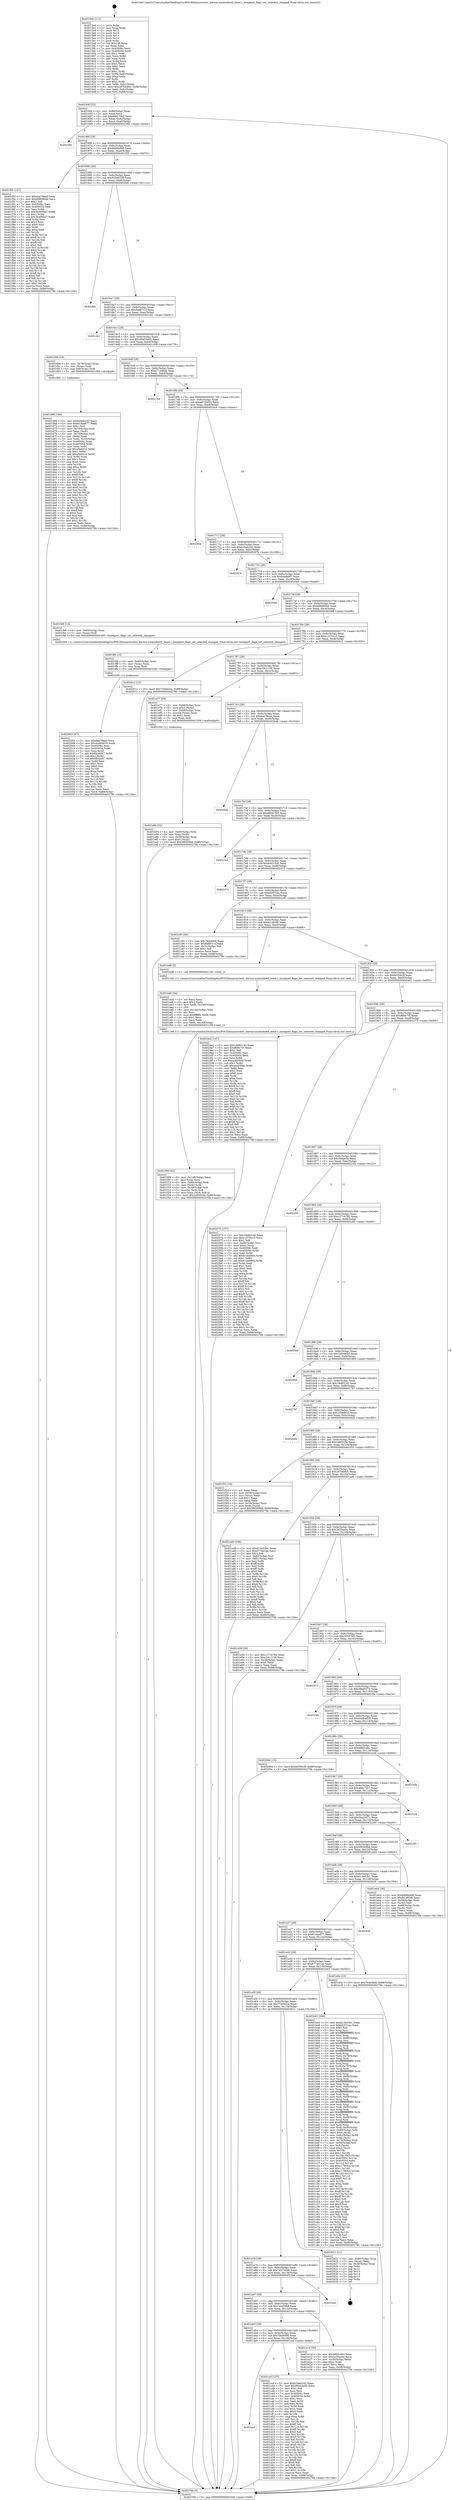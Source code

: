 digraph "0x4015e0" {
  label = "0x4015e0 (/mnt/c/Users/mathe/Desktop/tcc/POCII/binaries/extr_darwin-xnubsdnetif_bond.c_bondport_flags_set_selected_changed_Final-ollvm.out::main(0))"
  labelloc = "t"
  node[shape=record]

  Entry [label="",width=0.3,height=0.3,shape=circle,fillcolor=black,style=filled]
  "0x40164f" [label="{
     0x40164f [32]\l
     | [instrs]\l
     &nbsp;&nbsp;0x40164f \<+6\>: mov -0x88(%rbp),%eax\l
     &nbsp;&nbsp;0x401655 \<+2\>: mov %eax,%ecx\l
     &nbsp;&nbsp;0x401657 \<+6\>: sub $0x80d570c2,%ecx\l
     &nbsp;&nbsp;0x40165d \<+6\>: mov %eax,-0x9c(%rbp)\l
     &nbsp;&nbsp;0x401663 \<+6\>: mov %ecx,-0xa0(%rbp)\l
     &nbsp;&nbsp;0x401669 \<+6\>: je 0000000000402382 \<main+0xda2\>\l
  }"]
  "0x402382" [label="{
     0x402382\l
  }", style=dashed]
  "0x40166f" [label="{
     0x40166f [28]\l
     | [instrs]\l
     &nbsp;&nbsp;0x40166f \<+5\>: jmp 0000000000401674 \<main+0x94\>\l
     &nbsp;&nbsp;0x401674 \<+6\>: mov -0x9c(%rbp),%eax\l
     &nbsp;&nbsp;0x40167a \<+5\>: sub $0x8496b9d8,%eax\l
     &nbsp;&nbsp;0x40167f \<+6\>: mov %eax,-0xa4(%rbp)\l
     &nbsp;&nbsp;0x401685 \<+6\>: je 0000000000401f55 \<main+0x975\>\l
  }"]
  Exit [label="",width=0.3,height=0.3,shape=circle,fillcolor=black,style=filled,peripheries=2]
  "0x401f55" [label="{
     0x401f55 [147]\l
     | [instrs]\l
     &nbsp;&nbsp;0x401f55 \<+5\>: mov $0xdaa78ead,%eax\l
     &nbsp;&nbsp;0x401f5a \<+5\>: mov $0xb68090dd,%ecx\l
     &nbsp;&nbsp;0x401f5f \<+2\>: mov $0x1,%dl\l
     &nbsp;&nbsp;0x401f61 \<+7\>: mov 0x40506c,%esi\l
     &nbsp;&nbsp;0x401f68 \<+7\>: mov 0x405054,%edi\l
     &nbsp;&nbsp;0x401f6f \<+3\>: mov %esi,%r8d\l
     &nbsp;&nbsp;0x401f72 \<+7\>: add $0x3b4994a7,%r8d\l
     &nbsp;&nbsp;0x401f79 \<+4\>: sub $0x1,%r8d\l
     &nbsp;&nbsp;0x401f7d \<+7\>: sub $0x3b4994a7,%r8d\l
     &nbsp;&nbsp;0x401f84 \<+4\>: imul %r8d,%esi\l
     &nbsp;&nbsp;0x401f88 \<+3\>: and $0x1,%esi\l
     &nbsp;&nbsp;0x401f8b \<+3\>: cmp $0x0,%esi\l
     &nbsp;&nbsp;0x401f8e \<+4\>: sete %r9b\l
     &nbsp;&nbsp;0x401f92 \<+3\>: cmp $0xa,%edi\l
     &nbsp;&nbsp;0x401f95 \<+4\>: setl %r10b\l
     &nbsp;&nbsp;0x401f99 \<+3\>: mov %r9b,%r11b\l
     &nbsp;&nbsp;0x401f9c \<+4\>: xor $0xff,%r11b\l
     &nbsp;&nbsp;0x401fa0 \<+3\>: mov %r10b,%bl\l
     &nbsp;&nbsp;0x401fa3 \<+3\>: xor $0xff,%bl\l
     &nbsp;&nbsp;0x401fa6 \<+3\>: xor $0x0,%dl\l
     &nbsp;&nbsp;0x401fa9 \<+3\>: mov %r11b,%r14b\l
     &nbsp;&nbsp;0x401fac \<+4\>: and $0x0,%r14b\l
     &nbsp;&nbsp;0x401fb0 \<+3\>: and %dl,%r9b\l
     &nbsp;&nbsp;0x401fb3 \<+3\>: mov %bl,%r15b\l
     &nbsp;&nbsp;0x401fb6 \<+4\>: and $0x0,%r15b\l
     &nbsp;&nbsp;0x401fba \<+3\>: and %dl,%r10b\l
     &nbsp;&nbsp;0x401fbd \<+3\>: or %r9b,%r14b\l
     &nbsp;&nbsp;0x401fc0 \<+3\>: or %r10b,%r15b\l
     &nbsp;&nbsp;0x401fc3 \<+3\>: xor %r15b,%r14b\l
     &nbsp;&nbsp;0x401fc6 \<+3\>: or %bl,%r11b\l
     &nbsp;&nbsp;0x401fc9 \<+4\>: xor $0xff,%r11b\l
     &nbsp;&nbsp;0x401fcd \<+3\>: or $0x0,%dl\l
     &nbsp;&nbsp;0x401fd0 \<+3\>: and %dl,%r11b\l
     &nbsp;&nbsp;0x401fd3 \<+3\>: or %r11b,%r14b\l
     &nbsp;&nbsp;0x401fd6 \<+4\>: test $0x1,%r14b\l
     &nbsp;&nbsp;0x401fda \<+3\>: cmovne %ecx,%eax\l
     &nbsp;&nbsp;0x401fdd \<+6\>: mov %eax,-0x88(%rbp)\l
     &nbsp;&nbsp;0x401fe3 \<+5\>: jmp 000000000040279b \<main+0x11bb\>\l
  }"]
  "0x40168b" [label="{
     0x40168b [28]\l
     | [instrs]\l
     &nbsp;&nbsp;0x40168b \<+5\>: jmp 0000000000401690 \<main+0xb0\>\l
     &nbsp;&nbsp;0x401690 \<+6\>: mov -0x9c(%rbp),%eax\l
     &nbsp;&nbsp;0x401696 \<+5\>: sub $0x855e8529,%eax\l
     &nbsp;&nbsp;0x40169b \<+6\>: mov %eax,-0xa8(%rbp)\l
     &nbsp;&nbsp;0x4016a1 \<+6\>: je 00000000004026fa \<main+0x111a\>\l
  }"]
  "0x402003" [label="{
     0x402003 [97]\l
     | [instrs]\l
     &nbsp;&nbsp;0x402003 \<+5\>: mov $0xdaa78ead,%ecx\l
     &nbsp;&nbsp;0x402008 \<+5\>: mov $0x44db4835,%edx\l
     &nbsp;&nbsp;0x40200d \<+7\>: mov 0x40506c,%esi\l
     &nbsp;&nbsp;0x402014 \<+8\>: mov 0x405054,%r8d\l
     &nbsp;&nbsp;0x40201c \<+3\>: mov %esi,%r9d\l
     &nbsp;&nbsp;0x40201f \<+7\>: add $0xfdc4bf47,%r9d\l
     &nbsp;&nbsp;0x402026 \<+4\>: sub $0x1,%r9d\l
     &nbsp;&nbsp;0x40202a \<+7\>: sub $0xfdc4bf47,%r9d\l
     &nbsp;&nbsp;0x402031 \<+4\>: imul %r9d,%esi\l
     &nbsp;&nbsp;0x402035 \<+3\>: and $0x1,%esi\l
     &nbsp;&nbsp;0x402038 \<+3\>: cmp $0x0,%esi\l
     &nbsp;&nbsp;0x40203b \<+4\>: sete %r10b\l
     &nbsp;&nbsp;0x40203f \<+4\>: cmp $0xa,%r8d\l
     &nbsp;&nbsp;0x402043 \<+4\>: setl %r11b\l
     &nbsp;&nbsp;0x402047 \<+3\>: mov %r10b,%bl\l
     &nbsp;&nbsp;0x40204a \<+3\>: and %r11b,%bl\l
     &nbsp;&nbsp;0x40204d \<+3\>: xor %r11b,%r10b\l
     &nbsp;&nbsp;0x402050 \<+3\>: or %r10b,%bl\l
     &nbsp;&nbsp;0x402053 \<+3\>: test $0x1,%bl\l
     &nbsp;&nbsp;0x402056 \<+3\>: cmovne %edx,%ecx\l
     &nbsp;&nbsp;0x402059 \<+6\>: mov %ecx,-0x88(%rbp)\l
     &nbsp;&nbsp;0x40205f \<+5\>: jmp 000000000040279b \<main+0x11bb\>\l
  }"]
  "0x4026fa" [label="{
     0x4026fa\l
  }", style=dashed]
  "0x4016a7" [label="{
     0x4016a7 [28]\l
     | [instrs]\l
     &nbsp;&nbsp;0x4016a7 \<+5\>: jmp 00000000004016ac \<main+0xcc\>\l
     &nbsp;&nbsp;0x4016ac \<+6\>: mov -0x9c(%rbp),%eax\l
     &nbsp;&nbsp;0x4016b2 \<+5\>: sub $0x8a887c1f,%eax\l
     &nbsp;&nbsp;0x4016b7 \<+6\>: mov %eax,-0xac(%rbp)\l
     &nbsp;&nbsp;0x4016bd \<+6\>: je 0000000000401cb1 \<main+0x6d1\>\l
  }"]
  "0x401ff4" [label="{
     0x401ff4 [15]\l
     | [instrs]\l
     &nbsp;&nbsp;0x401ff4 \<+4\>: mov -0x60(%rbp),%rax\l
     &nbsp;&nbsp;0x401ff8 \<+3\>: mov (%rax),%rax\l
     &nbsp;&nbsp;0x401ffb \<+3\>: mov %rax,%rdi\l
     &nbsp;&nbsp;0x401ffe \<+5\>: call 0000000000401030 \<free@plt\>\l
     | [calls]\l
     &nbsp;&nbsp;0x401030 \{1\} (unknown)\l
  }"]
  "0x401cb1" [label="{
     0x401cb1\l
  }", style=dashed]
  "0x4016c3" [label="{
     0x4016c3 [28]\l
     | [instrs]\l
     &nbsp;&nbsp;0x4016c3 \<+5\>: jmp 00000000004016c8 \<main+0xe8\>\l
     &nbsp;&nbsp;0x4016c8 \<+6\>: mov -0x9c(%rbp),%eax\l
     &nbsp;&nbsp;0x4016ce \<+5\>: sub $0x99453a00,%eax\l
     &nbsp;&nbsp;0x4016d3 \<+6\>: mov %eax,-0xb0(%rbp)\l
     &nbsp;&nbsp;0x4016d9 \<+6\>: je 0000000000401d58 \<main+0x778\>\l
  }"]
  "0x401f09" [label="{
     0x401f09 [42]\l
     | [instrs]\l
     &nbsp;&nbsp;0x401f09 \<+6\>: mov -0x148(%rbp),%ecx\l
     &nbsp;&nbsp;0x401f0f \<+3\>: imul %eax,%ecx\l
     &nbsp;&nbsp;0x401f12 \<+4\>: mov -0x60(%rbp),%rdi\l
     &nbsp;&nbsp;0x401f16 \<+3\>: mov (%rdi),%rdi\l
     &nbsp;&nbsp;0x401f19 \<+4\>: mov -0x58(%rbp),%r8\l
     &nbsp;&nbsp;0x401f1d \<+3\>: movslq (%r8),%r8\l
     &nbsp;&nbsp;0x401f20 \<+4\>: mov %ecx,(%rdi,%r8,4)\l
     &nbsp;&nbsp;0x401f24 \<+10\>: movl $0x249352fa,-0x88(%rbp)\l
     &nbsp;&nbsp;0x401f2e \<+5\>: jmp 000000000040279b \<main+0x11bb\>\l
  }"]
  "0x401d58" [label="{
     0x401d58 [16]\l
     | [instrs]\l
     &nbsp;&nbsp;0x401d58 \<+4\>: mov -0x78(%rbp),%rax\l
     &nbsp;&nbsp;0x401d5c \<+3\>: mov (%rax),%rax\l
     &nbsp;&nbsp;0x401d5f \<+4\>: mov 0x8(%rax),%rdi\l
     &nbsp;&nbsp;0x401d63 \<+5\>: call 0000000000401060 \<atoi@plt\>\l
     | [calls]\l
     &nbsp;&nbsp;0x401060 \{1\} (unknown)\l
  }"]
  "0x4016df" [label="{
     0x4016df [28]\l
     | [instrs]\l
     &nbsp;&nbsp;0x4016df \<+5\>: jmp 00000000004016e4 \<main+0x104\>\l
     &nbsp;&nbsp;0x4016e4 \<+6\>: mov -0x9c(%rbp),%eax\l
     &nbsp;&nbsp;0x4016ea \<+5\>: sub $0xa713d6ab,%eax\l
     &nbsp;&nbsp;0x4016ef \<+6\>: mov %eax,-0xb4(%rbp)\l
     &nbsp;&nbsp;0x4016f5 \<+6\>: je 000000000040275d \<main+0x117d\>\l
  }"]
  "0x401edd" [label="{
     0x401edd [44]\l
     | [instrs]\l
     &nbsp;&nbsp;0x401edd \<+2\>: xor %ecx,%ecx\l
     &nbsp;&nbsp;0x401edf \<+5\>: mov $0x2,%edx\l
     &nbsp;&nbsp;0x401ee4 \<+6\>: mov %edx,-0x144(%rbp)\l
     &nbsp;&nbsp;0x401eea \<+1\>: cltd\l
     &nbsp;&nbsp;0x401eeb \<+6\>: mov -0x144(%rbp),%esi\l
     &nbsp;&nbsp;0x401ef1 \<+2\>: idiv %esi\l
     &nbsp;&nbsp;0x401ef3 \<+6\>: imul $0xfffffffe,%edx,%edx\l
     &nbsp;&nbsp;0x401ef9 \<+3\>: sub $0x1,%ecx\l
     &nbsp;&nbsp;0x401efc \<+2\>: sub %ecx,%edx\l
     &nbsp;&nbsp;0x401efe \<+6\>: mov %edx,-0x148(%rbp)\l
     &nbsp;&nbsp;0x401f04 \<+5\>: call 0000000000401160 \<next_i\>\l
     | [calls]\l
     &nbsp;&nbsp;0x401160 \{1\} (/mnt/c/Users/mathe/Desktop/tcc/POCII/binaries/extr_darwin-xnubsdnetif_bond.c_bondport_flags_set_selected_changed_Final-ollvm.out::next_i)\l
  }"]
  "0x40275d" [label="{
     0x40275d\l
  }", style=dashed]
  "0x4016fb" [label="{
     0x4016fb [28]\l
     | [instrs]\l
     &nbsp;&nbsp;0x4016fb \<+5\>: jmp 0000000000401700 \<main+0x120\>\l
     &nbsp;&nbsp;0x401700 \<+6\>: mov -0x9c(%rbp),%eax\l
     &nbsp;&nbsp;0x401706 \<+5\>: sub $0xad720cb2,%eax\l
     &nbsp;&nbsp;0x40170b \<+6\>: mov %eax,-0xb8(%rbp)\l
     &nbsp;&nbsp;0x401711 \<+6\>: je 00000000004024ce \<main+0xeee\>\l
  }"]
  "0x401e94" [label="{
     0x401e94 [32]\l
     | [instrs]\l
     &nbsp;&nbsp;0x401e94 \<+4\>: mov -0x60(%rbp),%rdi\l
     &nbsp;&nbsp;0x401e98 \<+3\>: mov %rax,(%rdi)\l
     &nbsp;&nbsp;0x401e9b \<+4\>: mov -0x58(%rbp),%rax\l
     &nbsp;&nbsp;0x401e9f \<+6\>: movl $0x0,(%rax)\l
     &nbsp;&nbsp;0x401ea5 \<+10\>: movl $0x5f6509bd,-0x88(%rbp)\l
     &nbsp;&nbsp;0x401eaf \<+5\>: jmp 000000000040279b \<main+0x11bb\>\l
  }"]
  "0x4024ce" [label="{
     0x4024ce\l
  }", style=dashed]
  "0x401717" [label="{
     0x401717 [28]\l
     | [instrs]\l
     &nbsp;&nbsp;0x401717 \<+5\>: jmp 000000000040171c \<main+0x13c\>\l
     &nbsp;&nbsp;0x40171c \<+6\>: mov -0x9c(%rbp),%eax\l
     &nbsp;&nbsp;0x401722 \<+5\>: sub $0xb2beb2d2,%eax\l
     &nbsp;&nbsp;0x401727 \<+6\>: mov %eax,-0xbc(%rbp)\l
     &nbsp;&nbsp;0x40172d \<+6\>: je 000000000040267b \<main+0x109b\>\l
  }"]
  "0x401d68" [label="{
     0x401d68 [166]\l
     | [instrs]\l
     &nbsp;&nbsp;0x401d68 \<+5\>: mov $0xb2beb2d2,%ecx\l
     &nbsp;&nbsp;0x401d6d \<+5\>: mov $0x61daa677,%edx\l
     &nbsp;&nbsp;0x401d72 \<+3\>: mov $0x1,%sil\l
     &nbsp;&nbsp;0x401d75 \<+4\>: mov -0x70(%rbp),%rdi\l
     &nbsp;&nbsp;0x401d79 \<+2\>: mov %eax,(%rdi)\l
     &nbsp;&nbsp;0x401d7b \<+4\>: mov -0x70(%rbp),%rdi\l
     &nbsp;&nbsp;0x401d7f \<+2\>: mov (%rdi),%eax\l
     &nbsp;&nbsp;0x401d81 \<+3\>: mov %eax,-0x30(%rbp)\l
     &nbsp;&nbsp;0x401d84 \<+7\>: mov 0x40506c,%eax\l
     &nbsp;&nbsp;0x401d8b \<+8\>: mov 0x405054,%r8d\l
     &nbsp;&nbsp;0x401d93 \<+3\>: mov %eax,%r9d\l
     &nbsp;&nbsp;0x401d96 \<+7\>: sub $0xe9a5016,%r9d\l
     &nbsp;&nbsp;0x401d9d \<+4\>: sub $0x1,%r9d\l
     &nbsp;&nbsp;0x401da1 \<+7\>: add $0xe9a5016,%r9d\l
     &nbsp;&nbsp;0x401da8 \<+4\>: imul %r9d,%eax\l
     &nbsp;&nbsp;0x401dac \<+3\>: and $0x1,%eax\l
     &nbsp;&nbsp;0x401daf \<+3\>: cmp $0x0,%eax\l
     &nbsp;&nbsp;0x401db2 \<+4\>: sete %r10b\l
     &nbsp;&nbsp;0x401db6 \<+4\>: cmp $0xa,%r8d\l
     &nbsp;&nbsp;0x401dba \<+4\>: setl %r11b\l
     &nbsp;&nbsp;0x401dbe \<+3\>: mov %r10b,%bl\l
     &nbsp;&nbsp;0x401dc1 \<+3\>: xor $0xff,%bl\l
     &nbsp;&nbsp;0x401dc4 \<+3\>: mov %r11b,%r14b\l
     &nbsp;&nbsp;0x401dc7 \<+4\>: xor $0xff,%r14b\l
     &nbsp;&nbsp;0x401dcb \<+4\>: xor $0x0,%sil\l
     &nbsp;&nbsp;0x401dcf \<+3\>: mov %bl,%r15b\l
     &nbsp;&nbsp;0x401dd2 \<+4\>: and $0x0,%r15b\l
     &nbsp;&nbsp;0x401dd6 \<+3\>: and %sil,%r10b\l
     &nbsp;&nbsp;0x401dd9 \<+3\>: mov %r14b,%r12b\l
     &nbsp;&nbsp;0x401ddc \<+4\>: and $0x0,%r12b\l
     &nbsp;&nbsp;0x401de0 \<+3\>: and %sil,%r11b\l
     &nbsp;&nbsp;0x401de3 \<+3\>: or %r10b,%r15b\l
     &nbsp;&nbsp;0x401de6 \<+3\>: or %r11b,%r12b\l
     &nbsp;&nbsp;0x401de9 \<+3\>: xor %r12b,%r15b\l
     &nbsp;&nbsp;0x401dec \<+3\>: or %r14b,%bl\l
     &nbsp;&nbsp;0x401def \<+3\>: xor $0xff,%bl\l
     &nbsp;&nbsp;0x401df2 \<+4\>: or $0x0,%sil\l
     &nbsp;&nbsp;0x401df6 \<+3\>: and %sil,%bl\l
     &nbsp;&nbsp;0x401df9 \<+3\>: or %bl,%r15b\l
     &nbsp;&nbsp;0x401dfc \<+4\>: test $0x1,%r15b\l
     &nbsp;&nbsp;0x401e00 \<+3\>: cmovne %edx,%ecx\l
     &nbsp;&nbsp;0x401e03 \<+6\>: mov %ecx,-0x88(%rbp)\l
     &nbsp;&nbsp;0x401e09 \<+5\>: jmp 000000000040279b \<main+0x11bb\>\l
  }"]
  "0x40267b" [label="{
     0x40267b\l
  }", style=dashed]
  "0x401733" [label="{
     0x401733 [28]\l
     | [instrs]\l
     &nbsp;&nbsp;0x401733 \<+5\>: jmp 0000000000401738 \<main+0x158\>\l
     &nbsp;&nbsp;0x401738 \<+6\>: mov -0x9c(%rbp),%eax\l
     &nbsp;&nbsp;0x40173e \<+5\>: sub $0xb4afa8f7,%eax\l
     &nbsp;&nbsp;0x401743 \<+6\>: mov %eax,-0xc0(%rbp)\l
     &nbsp;&nbsp;0x401749 \<+6\>: je 00000000004020b0 \<main+0xad0\>\l
  }"]
  "0x401acf" [label="{
     0x401acf\l
  }", style=dashed]
  "0x4020b0" [label="{
     0x4020b0\l
  }", style=dashed]
  "0x40174f" [label="{
     0x40174f [28]\l
     | [instrs]\l
     &nbsp;&nbsp;0x40174f \<+5\>: jmp 0000000000401754 \<main+0x174\>\l
     &nbsp;&nbsp;0x401754 \<+6\>: mov -0x9c(%rbp),%eax\l
     &nbsp;&nbsp;0x40175a \<+5\>: sub $0xb68090dd,%eax\l
     &nbsp;&nbsp;0x40175f \<+6\>: mov %eax,-0xc4(%rbp)\l
     &nbsp;&nbsp;0x401765 \<+6\>: je 0000000000401fe8 \<main+0xa08\>\l
  }"]
  "0x401ccf" [label="{
     0x401ccf [137]\l
     | [instrs]\l
     &nbsp;&nbsp;0x401ccf \<+5\>: mov $0xb2beb2d2,%eax\l
     &nbsp;&nbsp;0x401cd4 \<+5\>: mov $0x99453a00,%ecx\l
     &nbsp;&nbsp;0x401cd9 \<+2\>: mov $0x1,%dl\l
     &nbsp;&nbsp;0x401cdb \<+2\>: xor %esi,%esi\l
     &nbsp;&nbsp;0x401cdd \<+7\>: mov 0x40506c,%edi\l
     &nbsp;&nbsp;0x401ce4 \<+8\>: mov 0x405054,%r8d\l
     &nbsp;&nbsp;0x401cec \<+3\>: sub $0x1,%esi\l
     &nbsp;&nbsp;0x401cef \<+3\>: mov %edi,%r9d\l
     &nbsp;&nbsp;0x401cf2 \<+3\>: add %esi,%r9d\l
     &nbsp;&nbsp;0x401cf5 \<+4\>: imul %r9d,%edi\l
     &nbsp;&nbsp;0x401cf9 \<+3\>: and $0x1,%edi\l
     &nbsp;&nbsp;0x401cfc \<+3\>: cmp $0x0,%edi\l
     &nbsp;&nbsp;0x401cff \<+4\>: sete %r10b\l
     &nbsp;&nbsp;0x401d03 \<+4\>: cmp $0xa,%r8d\l
     &nbsp;&nbsp;0x401d07 \<+4\>: setl %r11b\l
     &nbsp;&nbsp;0x401d0b \<+3\>: mov %r10b,%bl\l
     &nbsp;&nbsp;0x401d0e \<+3\>: xor $0xff,%bl\l
     &nbsp;&nbsp;0x401d11 \<+3\>: mov %r11b,%r14b\l
     &nbsp;&nbsp;0x401d14 \<+4\>: xor $0xff,%r14b\l
     &nbsp;&nbsp;0x401d18 \<+3\>: xor $0x0,%dl\l
     &nbsp;&nbsp;0x401d1b \<+3\>: mov %bl,%r15b\l
     &nbsp;&nbsp;0x401d1e \<+4\>: and $0x0,%r15b\l
     &nbsp;&nbsp;0x401d22 \<+3\>: and %dl,%r10b\l
     &nbsp;&nbsp;0x401d25 \<+3\>: mov %r14b,%r12b\l
     &nbsp;&nbsp;0x401d28 \<+4\>: and $0x0,%r12b\l
     &nbsp;&nbsp;0x401d2c \<+3\>: and %dl,%r11b\l
     &nbsp;&nbsp;0x401d2f \<+3\>: or %r10b,%r15b\l
     &nbsp;&nbsp;0x401d32 \<+3\>: or %r11b,%r12b\l
     &nbsp;&nbsp;0x401d35 \<+3\>: xor %r12b,%r15b\l
     &nbsp;&nbsp;0x401d38 \<+3\>: or %r14b,%bl\l
     &nbsp;&nbsp;0x401d3b \<+3\>: xor $0xff,%bl\l
     &nbsp;&nbsp;0x401d3e \<+3\>: or $0x0,%dl\l
     &nbsp;&nbsp;0x401d41 \<+2\>: and %dl,%bl\l
     &nbsp;&nbsp;0x401d43 \<+3\>: or %bl,%r15b\l
     &nbsp;&nbsp;0x401d46 \<+4\>: test $0x1,%r15b\l
     &nbsp;&nbsp;0x401d4a \<+3\>: cmovne %ecx,%eax\l
     &nbsp;&nbsp;0x401d4d \<+6\>: mov %eax,-0x88(%rbp)\l
     &nbsp;&nbsp;0x401d53 \<+5\>: jmp 000000000040279b \<main+0x11bb\>\l
  }"]
  "0x401fe8" [label="{
     0x401fe8 [12]\l
     | [instrs]\l
     &nbsp;&nbsp;0x401fe8 \<+4\>: mov -0x60(%rbp),%rax\l
     &nbsp;&nbsp;0x401fec \<+3\>: mov (%rax),%rdi\l
     &nbsp;&nbsp;0x401fef \<+5\>: call 0000000000401400 \<bondport_flags_set_selected_changed\>\l
     | [calls]\l
     &nbsp;&nbsp;0x401400 \{1\} (/mnt/c/Users/mathe/Desktop/tcc/POCII/binaries/extr_darwin-xnubsdnetif_bond.c_bondport_flags_set_selected_changed_Final-ollvm.out::bondport_flags_set_selected_changed)\l
  }"]
  "0x40176b" [label="{
     0x40176b [28]\l
     | [instrs]\l
     &nbsp;&nbsp;0x40176b \<+5\>: jmp 0000000000401770 \<main+0x190\>\l
     &nbsp;&nbsp;0x401770 \<+6\>: mov -0x9c(%rbp),%eax\l
     &nbsp;&nbsp;0x401776 \<+5\>: sub $0xc15701c3,%eax\l
     &nbsp;&nbsp;0x40177b \<+6\>: mov %eax,-0xc8(%rbp)\l
     &nbsp;&nbsp;0x401781 \<+6\>: je 0000000000402612 \<main+0x1032\>\l
  }"]
  "0x401ab3" [label="{
     0x401ab3 [28]\l
     | [instrs]\l
     &nbsp;&nbsp;0x401ab3 \<+5\>: jmp 0000000000401ab8 \<main+0x4d8\>\l
     &nbsp;&nbsp;0x401ab8 \<+6\>: mov -0x9c(%rbp),%eax\l
     &nbsp;&nbsp;0x401abe \<+5\>: sub $0x7fed4906,%eax\l
     &nbsp;&nbsp;0x401ac3 \<+6\>: mov %eax,-0x140(%rbp)\l
     &nbsp;&nbsp;0x401ac9 \<+6\>: je 0000000000401ccf \<main+0x6ef\>\l
  }"]
  "0x402612" [label="{
     0x402612 [15]\l
     | [instrs]\l
     &nbsp;&nbsp;0x402612 \<+10\>: movl $0x7548d2ca,-0x88(%rbp)\l
     &nbsp;&nbsp;0x40261c \<+5\>: jmp 000000000040279b \<main+0x11bb\>\l
  }"]
  "0x401787" [label="{
     0x401787 [28]\l
     | [instrs]\l
     &nbsp;&nbsp;0x401787 \<+5\>: jmp 000000000040178c \<main+0x1ac\>\l
     &nbsp;&nbsp;0x40178c \<+6\>: mov -0x9c(%rbp),%eax\l
     &nbsp;&nbsp;0x401792 \<+5\>: sub $0xc34c1159,%eax\l
     &nbsp;&nbsp;0x401797 \<+6\>: mov %eax,-0xcc(%rbp)\l
     &nbsp;&nbsp;0x40179d \<+6\>: je 0000000000401e77 \<main+0x897\>\l
  }"]
  "0x401e1d" [label="{
     0x401e1d [30]\l
     | [instrs]\l
     &nbsp;&nbsp;0x401e1d \<+5\>: mov $0x4865c46c,%eax\l
     &nbsp;&nbsp;0x401e22 \<+5\>: mov $0x2e35ae0e,%ecx\l
     &nbsp;&nbsp;0x401e27 \<+3\>: mov -0x30(%rbp),%edx\l
     &nbsp;&nbsp;0x401e2a \<+3\>: cmp $0x1,%edx\l
     &nbsp;&nbsp;0x401e2d \<+3\>: cmovl %ecx,%eax\l
     &nbsp;&nbsp;0x401e30 \<+6\>: mov %eax,-0x88(%rbp)\l
     &nbsp;&nbsp;0x401e36 \<+5\>: jmp 000000000040279b \<main+0x11bb\>\l
  }"]
  "0x401e77" [label="{
     0x401e77 [29]\l
     | [instrs]\l
     &nbsp;&nbsp;0x401e77 \<+4\>: mov -0x68(%rbp),%rax\l
     &nbsp;&nbsp;0x401e7b \<+6\>: movl $0x1,(%rax)\l
     &nbsp;&nbsp;0x401e81 \<+4\>: mov -0x68(%rbp),%rax\l
     &nbsp;&nbsp;0x401e85 \<+3\>: movslq (%rax),%rax\l
     &nbsp;&nbsp;0x401e88 \<+4\>: shl $0x2,%rax\l
     &nbsp;&nbsp;0x401e8c \<+3\>: mov %rax,%rdi\l
     &nbsp;&nbsp;0x401e8f \<+5\>: call 0000000000401050 \<malloc@plt\>\l
     | [calls]\l
     &nbsp;&nbsp;0x401050 \{1\} (unknown)\l
  }"]
  "0x4017a3" [label="{
     0x4017a3 [28]\l
     | [instrs]\l
     &nbsp;&nbsp;0x4017a3 \<+5\>: jmp 00000000004017a8 \<main+0x1c8\>\l
     &nbsp;&nbsp;0x4017a8 \<+6\>: mov -0x9c(%rbp),%eax\l
     &nbsp;&nbsp;0x4017ae \<+5\>: sub $0xdaa78ead,%eax\l
     &nbsp;&nbsp;0x4017b3 \<+6\>: mov %eax,-0xd0(%rbp)\l
     &nbsp;&nbsp;0x4017b9 \<+6\>: je 00000000004026ab \<main+0x10cb\>\l
  }"]
  "0x401a97" [label="{
     0x401a97 [28]\l
     | [instrs]\l
     &nbsp;&nbsp;0x401a97 \<+5\>: jmp 0000000000401a9c \<main+0x4bc\>\l
     &nbsp;&nbsp;0x401a9c \<+6\>: mov -0x9c(%rbp),%eax\l
     &nbsp;&nbsp;0x401aa2 \<+5\>: sub $0x7e4d3fe8,%eax\l
     &nbsp;&nbsp;0x401aa7 \<+6\>: mov %eax,-0x13c(%rbp)\l
     &nbsp;&nbsp;0x401aad \<+6\>: je 0000000000401e1d \<main+0x83d\>\l
  }"]
  "0x4026ab" [label="{
     0x4026ab\l
  }", style=dashed]
  "0x4017bf" [label="{
     0x4017bf [28]\l
     | [instrs]\l
     &nbsp;&nbsp;0x4017bf \<+5\>: jmp 00000000004017c4 \<main+0x1e4\>\l
     &nbsp;&nbsp;0x4017c4 \<+6\>: mov -0x9c(%rbp),%eax\l
     &nbsp;&nbsp;0x4017ca \<+5\>: sub $0xdf5815b5,%eax\l
     &nbsp;&nbsp;0x4017cf \<+6\>: mov %eax,-0xd4(%rbp)\l
     &nbsp;&nbsp;0x4017d5 \<+6\>: je 00000000004021e4 \<main+0xc04\>\l
  }"]
  "0x4023a4" [label="{
     0x4023a4\l
  }", style=dashed]
  "0x4021e4" [label="{
     0x4021e4\l
  }", style=dashed]
  "0x4017db" [label="{
     0x4017db [28]\l
     | [instrs]\l
     &nbsp;&nbsp;0x4017db \<+5\>: jmp 00000000004017e0 \<main+0x200\>\l
     &nbsp;&nbsp;0x4017e0 \<+6\>: mov -0x9c(%rbp),%eax\l
     &nbsp;&nbsp;0x4017e6 \<+5\>: sub $0xfcb015c6,%eax\l
     &nbsp;&nbsp;0x4017eb \<+6\>: mov %eax,-0xd8(%rbp)\l
     &nbsp;&nbsp;0x4017f1 \<+6\>: je 0000000000402373 \<main+0xd93\>\l
  }"]
  "0x401a7b" [label="{
     0x401a7b [28]\l
     | [instrs]\l
     &nbsp;&nbsp;0x401a7b \<+5\>: jmp 0000000000401a80 \<main+0x4a0\>\l
     &nbsp;&nbsp;0x401a80 \<+6\>: mov -0x9c(%rbp),%eax\l
     &nbsp;&nbsp;0x401a86 \<+5\>: sub $0x7d370446,%eax\l
     &nbsp;&nbsp;0x401a8b \<+6\>: mov %eax,-0x138(%rbp)\l
     &nbsp;&nbsp;0x401a91 \<+6\>: je 00000000004023a4 \<main+0xdc4\>\l
  }"]
  "0x402373" [label="{
     0x402373\l
  }", style=dashed]
  "0x4017f7" [label="{
     0x4017f7 [28]\l
     | [instrs]\l
     &nbsp;&nbsp;0x4017f7 \<+5\>: jmp 00000000004017fc \<main+0x21c\>\l
     &nbsp;&nbsp;0x4017fc \<+6\>: mov -0x9c(%rbp),%eax\l
     &nbsp;&nbsp;0x401802 \<+5\>: sub $0xfd257cec,%eax\l
     &nbsp;&nbsp;0x401807 \<+6\>: mov %eax,-0xdc(%rbp)\l
     &nbsp;&nbsp;0x40180d \<+6\>: je 0000000000401c93 \<main+0x6b3\>\l
  }"]
  "0x402621" [label="{
     0x402621 [21]\l
     | [instrs]\l
     &nbsp;&nbsp;0x402621 \<+4\>: mov -0x80(%rbp),%rax\l
     &nbsp;&nbsp;0x402625 \<+2\>: mov (%rax),%eax\l
     &nbsp;&nbsp;0x402627 \<+4\>: lea -0x28(%rbp),%rsp\l
     &nbsp;&nbsp;0x40262b \<+1\>: pop %rbx\l
     &nbsp;&nbsp;0x40262c \<+2\>: pop %r12\l
     &nbsp;&nbsp;0x40262e \<+2\>: pop %r13\l
     &nbsp;&nbsp;0x402630 \<+2\>: pop %r14\l
     &nbsp;&nbsp;0x402632 \<+2\>: pop %r15\l
     &nbsp;&nbsp;0x402634 \<+1\>: pop %rbp\l
     &nbsp;&nbsp;0x402635 \<+1\>: ret\l
  }"]
  "0x401c93" [label="{
     0x401c93 [30]\l
     | [instrs]\l
     &nbsp;&nbsp;0x401c93 \<+5\>: mov $0x7fed4906,%eax\l
     &nbsp;&nbsp;0x401c98 \<+5\>: mov $0x8a887c1f,%ecx\l
     &nbsp;&nbsp;0x401c9d \<+3\>: mov -0x31(%rbp),%dl\l
     &nbsp;&nbsp;0x401ca0 \<+3\>: test $0x1,%dl\l
     &nbsp;&nbsp;0x401ca3 \<+3\>: cmovne %ecx,%eax\l
     &nbsp;&nbsp;0x401ca6 \<+6\>: mov %eax,-0x88(%rbp)\l
     &nbsp;&nbsp;0x401cac \<+5\>: jmp 000000000040279b \<main+0x11bb\>\l
  }"]
  "0x401813" [label="{
     0x401813 [28]\l
     | [instrs]\l
     &nbsp;&nbsp;0x401813 \<+5\>: jmp 0000000000401818 \<main+0x238\>\l
     &nbsp;&nbsp;0x401818 \<+6\>: mov -0x9c(%rbp),%eax\l
     &nbsp;&nbsp;0x40181e \<+5\>: sub $0xfe1465f8,%eax\l
     &nbsp;&nbsp;0x401823 \<+6\>: mov %eax,-0xe0(%rbp)\l
     &nbsp;&nbsp;0x401829 \<+6\>: je 0000000000401ed8 \<main+0x8f8\>\l
  }"]
  "0x401a5f" [label="{
     0x401a5f [28]\l
     | [instrs]\l
     &nbsp;&nbsp;0x401a5f \<+5\>: jmp 0000000000401a64 \<main+0x484\>\l
     &nbsp;&nbsp;0x401a64 \<+6\>: mov -0x9c(%rbp),%eax\l
     &nbsp;&nbsp;0x401a6a \<+5\>: sub $0x7548d2ca,%eax\l
     &nbsp;&nbsp;0x401a6f \<+6\>: mov %eax,-0x134(%rbp)\l
     &nbsp;&nbsp;0x401a75 \<+6\>: je 0000000000402621 \<main+0x1041\>\l
  }"]
  "0x401ed8" [label="{
     0x401ed8 [5]\l
     | [instrs]\l
     &nbsp;&nbsp;0x401ed8 \<+5\>: call 0000000000401160 \<next_i\>\l
     | [calls]\l
     &nbsp;&nbsp;0x401160 \{1\} (/mnt/c/Users/mathe/Desktop/tcc/POCII/binaries/extr_darwin-xnubsdnetif_bond.c_bondport_flags_set_selected_changed_Final-ollvm.out::next_i)\l
  }"]
  "0x40182f" [label="{
     0x40182f [28]\l
     | [instrs]\l
     &nbsp;&nbsp;0x40182f \<+5\>: jmp 0000000000401834 \<main+0x254\>\l
     &nbsp;&nbsp;0x401834 \<+6\>: mov -0x9c(%rbp),%eax\l
     &nbsp;&nbsp;0x40183a \<+5\>: sub $0xfe559c3f,%eax\l
     &nbsp;&nbsp;0x40183f \<+6\>: mov %eax,-0xe4(%rbp)\l
     &nbsp;&nbsp;0x401845 \<+6\>: je 00000000004024e2 \<main+0xf02\>\l
  }"]
  "0x401b43" [label="{
     0x401b43 [336]\l
     | [instrs]\l
     &nbsp;&nbsp;0x401b43 \<+5\>: mov $0x613e53b1,%eax\l
     &nbsp;&nbsp;0x401b48 \<+5\>: mov $0xfd257cec,%ecx\l
     &nbsp;&nbsp;0x401b4d \<+2\>: mov $0x1,%dl\l
     &nbsp;&nbsp;0x401b4f \<+3\>: mov %rsp,%rsi\l
     &nbsp;&nbsp;0x401b52 \<+4\>: add $0xfffffffffffffff0,%rsi\l
     &nbsp;&nbsp;0x401b56 \<+3\>: mov %rsi,%rsp\l
     &nbsp;&nbsp;0x401b59 \<+4\>: mov %rsi,-0x80(%rbp)\l
     &nbsp;&nbsp;0x401b5d \<+3\>: mov %rsp,%rsi\l
     &nbsp;&nbsp;0x401b60 \<+4\>: add $0xfffffffffffffff0,%rsi\l
     &nbsp;&nbsp;0x401b64 \<+3\>: mov %rsi,%rsp\l
     &nbsp;&nbsp;0x401b67 \<+3\>: mov %rsp,%rdi\l
     &nbsp;&nbsp;0x401b6a \<+4\>: add $0xfffffffffffffff0,%rdi\l
     &nbsp;&nbsp;0x401b6e \<+3\>: mov %rdi,%rsp\l
     &nbsp;&nbsp;0x401b71 \<+4\>: mov %rdi,-0x78(%rbp)\l
     &nbsp;&nbsp;0x401b75 \<+3\>: mov %rsp,%rdi\l
     &nbsp;&nbsp;0x401b78 \<+4\>: add $0xfffffffffffffff0,%rdi\l
     &nbsp;&nbsp;0x401b7c \<+3\>: mov %rdi,%rsp\l
     &nbsp;&nbsp;0x401b7f \<+4\>: mov %rdi,-0x70(%rbp)\l
     &nbsp;&nbsp;0x401b83 \<+3\>: mov %rsp,%rdi\l
     &nbsp;&nbsp;0x401b86 \<+4\>: add $0xfffffffffffffff0,%rdi\l
     &nbsp;&nbsp;0x401b8a \<+3\>: mov %rdi,%rsp\l
     &nbsp;&nbsp;0x401b8d \<+4\>: mov %rdi,-0x68(%rbp)\l
     &nbsp;&nbsp;0x401b91 \<+3\>: mov %rsp,%rdi\l
     &nbsp;&nbsp;0x401b94 \<+4\>: add $0xfffffffffffffff0,%rdi\l
     &nbsp;&nbsp;0x401b98 \<+3\>: mov %rdi,%rsp\l
     &nbsp;&nbsp;0x401b9b \<+4\>: mov %rdi,-0x60(%rbp)\l
     &nbsp;&nbsp;0x401b9f \<+3\>: mov %rsp,%rdi\l
     &nbsp;&nbsp;0x401ba2 \<+4\>: add $0xfffffffffffffff0,%rdi\l
     &nbsp;&nbsp;0x401ba6 \<+3\>: mov %rdi,%rsp\l
     &nbsp;&nbsp;0x401ba9 \<+4\>: mov %rdi,-0x58(%rbp)\l
     &nbsp;&nbsp;0x401bad \<+3\>: mov %rsp,%rdi\l
     &nbsp;&nbsp;0x401bb0 \<+4\>: add $0xfffffffffffffff0,%rdi\l
     &nbsp;&nbsp;0x401bb4 \<+3\>: mov %rdi,%rsp\l
     &nbsp;&nbsp;0x401bb7 \<+4\>: mov %rdi,-0x50(%rbp)\l
     &nbsp;&nbsp;0x401bbb \<+3\>: mov %rsp,%rdi\l
     &nbsp;&nbsp;0x401bbe \<+4\>: add $0xfffffffffffffff0,%rdi\l
     &nbsp;&nbsp;0x401bc2 \<+3\>: mov %rdi,%rsp\l
     &nbsp;&nbsp;0x401bc5 \<+4\>: mov %rdi,-0x48(%rbp)\l
     &nbsp;&nbsp;0x401bc9 \<+3\>: mov %rsp,%rdi\l
     &nbsp;&nbsp;0x401bcc \<+4\>: add $0xfffffffffffffff0,%rdi\l
     &nbsp;&nbsp;0x401bd0 \<+3\>: mov %rdi,%rsp\l
     &nbsp;&nbsp;0x401bd3 \<+4\>: mov %rdi,-0x40(%rbp)\l
     &nbsp;&nbsp;0x401bd7 \<+4\>: mov -0x80(%rbp),%rdi\l
     &nbsp;&nbsp;0x401bdb \<+6\>: movl $0x0,(%rdi)\l
     &nbsp;&nbsp;0x401be1 \<+7\>: mov -0x8c(%rbp),%r8d\l
     &nbsp;&nbsp;0x401be8 \<+3\>: mov %r8d,(%rsi)\l
     &nbsp;&nbsp;0x401beb \<+4\>: mov -0x78(%rbp),%rdi\l
     &nbsp;&nbsp;0x401bef \<+7\>: mov -0x98(%rbp),%r9\l
     &nbsp;&nbsp;0x401bf6 \<+3\>: mov %r9,(%rdi)\l
     &nbsp;&nbsp;0x401bf9 \<+3\>: cmpl $0x2,(%rsi)\l
     &nbsp;&nbsp;0x401bfc \<+4\>: setne %r10b\l
     &nbsp;&nbsp;0x401c00 \<+4\>: and $0x1,%r10b\l
     &nbsp;&nbsp;0x401c04 \<+4\>: mov %r10b,-0x31(%rbp)\l
     &nbsp;&nbsp;0x401c08 \<+8\>: mov 0x40506c,%r11d\l
     &nbsp;&nbsp;0x401c10 \<+7\>: mov 0x405054,%ebx\l
     &nbsp;&nbsp;0x401c17 \<+3\>: mov %r11d,%r14d\l
     &nbsp;&nbsp;0x401c1a \<+7\>: add $0xc17965cf,%r14d\l
     &nbsp;&nbsp;0x401c21 \<+4\>: sub $0x1,%r14d\l
     &nbsp;&nbsp;0x401c25 \<+7\>: sub $0xc17965cf,%r14d\l
     &nbsp;&nbsp;0x401c2c \<+4\>: imul %r14d,%r11d\l
     &nbsp;&nbsp;0x401c30 \<+4\>: and $0x1,%r11d\l
     &nbsp;&nbsp;0x401c34 \<+4\>: cmp $0x0,%r11d\l
     &nbsp;&nbsp;0x401c38 \<+4\>: sete %r10b\l
     &nbsp;&nbsp;0x401c3c \<+3\>: cmp $0xa,%ebx\l
     &nbsp;&nbsp;0x401c3f \<+4\>: setl %r15b\l
     &nbsp;&nbsp;0x401c43 \<+3\>: mov %r10b,%r12b\l
     &nbsp;&nbsp;0x401c46 \<+4\>: xor $0xff,%r12b\l
     &nbsp;&nbsp;0x401c4a \<+3\>: mov %r15b,%r13b\l
     &nbsp;&nbsp;0x401c4d \<+4\>: xor $0xff,%r13b\l
     &nbsp;&nbsp;0x401c51 \<+3\>: xor $0x0,%dl\l
     &nbsp;&nbsp;0x401c54 \<+3\>: mov %r12b,%sil\l
     &nbsp;&nbsp;0x401c57 \<+4\>: and $0x0,%sil\l
     &nbsp;&nbsp;0x401c5b \<+3\>: and %dl,%r10b\l
     &nbsp;&nbsp;0x401c5e \<+3\>: mov %r13b,%dil\l
     &nbsp;&nbsp;0x401c61 \<+4\>: and $0x0,%dil\l
     &nbsp;&nbsp;0x401c65 \<+3\>: and %dl,%r15b\l
     &nbsp;&nbsp;0x401c68 \<+3\>: or %r10b,%sil\l
     &nbsp;&nbsp;0x401c6b \<+3\>: or %r15b,%dil\l
     &nbsp;&nbsp;0x401c6e \<+3\>: xor %dil,%sil\l
     &nbsp;&nbsp;0x401c71 \<+3\>: or %r13b,%r12b\l
     &nbsp;&nbsp;0x401c74 \<+4\>: xor $0xff,%r12b\l
     &nbsp;&nbsp;0x401c78 \<+3\>: or $0x0,%dl\l
     &nbsp;&nbsp;0x401c7b \<+3\>: and %dl,%r12b\l
     &nbsp;&nbsp;0x401c7e \<+3\>: or %r12b,%sil\l
     &nbsp;&nbsp;0x401c81 \<+4\>: test $0x1,%sil\l
     &nbsp;&nbsp;0x401c85 \<+3\>: cmovne %ecx,%eax\l
     &nbsp;&nbsp;0x401c88 \<+6\>: mov %eax,-0x88(%rbp)\l
     &nbsp;&nbsp;0x401c8e \<+5\>: jmp 000000000040279b \<main+0x11bb\>\l
  }"]
  "0x4024e2" [label="{
     0x4024e2 [147]\l
     | [instrs]\l
     &nbsp;&nbsp;0x4024e2 \<+5\>: mov $0x18d83140,%eax\l
     &nbsp;&nbsp;0x4024e7 \<+5\>: mov $0xffd9c7f1,%ecx\l
     &nbsp;&nbsp;0x4024ec \<+2\>: mov $0x1,%dl\l
     &nbsp;&nbsp;0x4024ee \<+7\>: mov 0x40506c,%esi\l
     &nbsp;&nbsp;0x4024f5 \<+7\>: mov 0x405054,%edi\l
     &nbsp;&nbsp;0x4024fc \<+3\>: mov %esi,%r8d\l
     &nbsp;&nbsp;0x4024ff \<+7\>: sub $0xacbb5f4b,%r8d\l
     &nbsp;&nbsp;0x402506 \<+4\>: sub $0x1,%r8d\l
     &nbsp;&nbsp;0x40250a \<+7\>: add $0xacbb5f4b,%r8d\l
     &nbsp;&nbsp;0x402511 \<+4\>: imul %r8d,%esi\l
     &nbsp;&nbsp;0x402515 \<+3\>: and $0x1,%esi\l
     &nbsp;&nbsp;0x402518 \<+3\>: cmp $0x0,%esi\l
     &nbsp;&nbsp;0x40251b \<+4\>: sete %r9b\l
     &nbsp;&nbsp;0x40251f \<+3\>: cmp $0xa,%edi\l
     &nbsp;&nbsp;0x402522 \<+4\>: setl %r10b\l
     &nbsp;&nbsp;0x402526 \<+3\>: mov %r9b,%r11b\l
     &nbsp;&nbsp;0x402529 \<+4\>: xor $0xff,%r11b\l
     &nbsp;&nbsp;0x40252d \<+3\>: mov %r10b,%bl\l
     &nbsp;&nbsp;0x402530 \<+3\>: xor $0xff,%bl\l
     &nbsp;&nbsp;0x402533 \<+3\>: xor $0x0,%dl\l
     &nbsp;&nbsp;0x402536 \<+3\>: mov %r11b,%r14b\l
     &nbsp;&nbsp;0x402539 \<+4\>: and $0x0,%r14b\l
     &nbsp;&nbsp;0x40253d \<+3\>: and %dl,%r9b\l
     &nbsp;&nbsp;0x402540 \<+3\>: mov %bl,%r15b\l
     &nbsp;&nbsp;0x402543 \<+4\>: and $0x0,%r15b\l
     &nbsp;&nbsp;0x402547 \<+3\>: and %dl,%r10b\l
     &nbsp;&nbsp;0x40254a \<+3\>: or %r9b,%r14b\l
     &nbsp;&nbsp;0x40254d \<+3\>: or %r10b,%r15b\l
     &nbsp;&nbsp;0x402550 \<+3\>: xor %r15b,%r14b\l
     &nbsp;&nbsp;0x402553 \<+3\>: or %bl,%r11b\l
     &nbsp;&nbsp;0x402556 \<+4\>: xor $0xff,%r11b\l
     &nbsp;&nbsp;0x40255a \<+3\>: or $0x0,%dl\l
     &nbsp;&nbsp;0x40255d \<+3\>: and %dl,%r11b\l
     &nbsp;&nbsp;0x402560 \<+3\>: or %r11b,%r14b\l
     &nbsp;&nbsp;0x402563 \<+4\>: test $0x1,%r14b\l
     &nbsp;&nbsp;0x402567 \<+3\>: cmovne %ecx,%eax\l
     &nbsp;&nbsp;0x40256a \<+6\>: mov %eax,-0x88(%rbp)\l
     &nbsp;&nbsp;0x402570 \<+5\>: jmp 000000000040279b \<main+0x11bb\>\l
  }"]
  "0x40184b" [label="{
     0x40184b [28]\l
     | [instrs]\l
     &nbsp;&nbsp;0x40184b \<+5\>: jmp 0000000000401850 \<main+0x270\>\l
     &nbsp;&nbsp;0x401850 \<+6\>: mov -0x9c(%rbp),%eax\l
     &nbsp;&nbsp;0x401856 \<+5\>: sub $0xffd9c7f1,%eax\l
     &nbsp;&nbsp;0x40185b \<+6\>: mov %eax,-0xe8(%rbp)\l
     &nbsp;&nbsp;0x401861 \<+6\>: je 0000000000402575 \<main+0xf95\>\l
  }"]
  "0x401a43" [label="{
     0x401a43 [28]\l
     | [instrs]\l
     &nbsp;&nbsp;0x401a43 \<+5\>: jmp 0000000000401a48 \<main+0x468\>\l
     &nbsp;&nbsp;0x401a48 \<+6\>: mov -0x9c(%rbp),%eax\l
     &nbsp;&nbsp;0x401a4e \<+5\>: sub $0x6778d1ae,%eax\l
     &nbsp;&nbsp;0x401a53 \<+6\>: mov %eax,-0x130(%rbp)\l
     &nbsp;&nbsp;0x401a59 \<+6\>: je 0000000000401b43 \<main+0x563\>\l
  }"]
  "0x402575" [label="{
     0x402575 [157]\l
     | [instrs]\l
     &nbsp;&nbsp;0x402575 \<+5\>: mov $0x18d83140,%eax\l
     &nbsp;&nbsp;0x40257a \<+5\>: mov $0xc15701c3,%ecx\l
     &nbsp;&nbsp;0x40257f \<+2\>: mov $0x1,%dl\l
     &nbsp;&nbsp;0x402581 \<+4\>: mov -0x80(%rbp),%rsi\l
     &nbsp;&nbsp;0x402585 \<+6\>: movl $0x0,(%rsi)\l
     &nbsp;&nbsp;0x40258b \<+7\>: mov 0x40506c,%edi\l
     &nbsp;&nbsp;0x402592 \<+8\>: mov 0x405054,%r8d\l
     &nbsp;&nbsp;0x40259a \<+3\>: mov %edi,%r9d\l
     &nbsp;&nbsp;0x40259d \<+7\>: add $0x61da890d,%r9d\l
     &nbsp;&nbsp;0x4025a4 \<+4\>: sub $0x1,%r9d\l
     &nbsp;&nbsp;0x4025a8 \<+7\>: sub $0x61da890d,%r9d\l
     &nbsp;&nbsp;0x4025af \<+4\>: imul %r9d,%edi\l
     &nbsp;&nbsp;0x4025b3 \<+3\>: and $0x1,%edi\l
     &nbsp;&nbsp;0x4025b6 \<+3\>: cmp $0x0,%edi\l
     &nbsp;&nbsp;0x4025b9 \<+4\>: sete %r10b\l
     &nbsp;&nbsp;0x4025bd \<+4\>: cmp $0xa,%r8d\l
     &nbsp;&nbsp;0x4025c1 \<+4\>: setl %r11b\l
     &nbsp;&nbsp;0x4025c5 \<+3\>: mov %r10b,%bl\l
     &nbsp;&nbsp;0x4025c8 \<+3\>: xor $0xff,%bl\l
     &nbsp;&nbsp;0x4025cb \<+3\>: mov %r11b,%r14b\l
     &nbsp;&nbsp;0x4025ce \<+4\>: xor $0xff,%r14b\l
     &nbsp;&nbsp;0x4025d2 \<+3\>: xor $0x1,%dl\l
     &nbsp;&nbsp;0x4025d5 \<+3\>: mov %bl,%r15b\l
     &nbsp;&nbsp;0x4025d8 \<+4\>: and $0xff,%r15b\l
     &nbsp;&nbsp;0x4025dc \<+3\>: and %dl,%r10b\l
     &nbsp;&nbsp;0x4025df \<+3\>: mov %r14b,%r12b\l
     &nbsp;&nbsp;0x4025e2 \<+4\>: and $0xff,%r12b\l
     &nbsp;&nbsp;0x4025e6 \<+3\>: and %dl,%r11b\l
     &nbsp;&nbsp;0x4025e9 \<+3\>: or %r10b,%r15b\l
     &nbsp;&nbsp;0x4025ec \<+3\>: or %r11b,%r12b\l
     &nbsp;&nbsp;0x4025ef \<+3\>: xor %r12b,%r15b\l
     &nbsp;&nbsp;0x4025f2 \<+3\>: or %r14b,%bl\l
     &nbsp;&nbsp;0x4025f5 \<+3\>: xor $0xff,%bl\l
     &nbsp;&nbsp;0x4025f8 \<+3\>: or $0x1,%dl\l
     &nbsp;&nbsp;0x4025fb \<+2\>: and %dl,%bl\l
     &nbsp;&nbsp;0x4025fd \<+3\>: or %bl,%r15b\l
     &nbsp;&nbsp;0x402600 \<+4\>: test $0x1,%r15b\l
     &nbsp;&nbsp;0x402604 \<+3\>: cmovne %ecx,%eax\l
     &nbsp;&nbsp;0x402607 \<+6\>: mov %eax,-0x88(%rbp)\l
     &nbsp;&nbsp;0x40260d \<+5\>: jmp 000000000040279b \<main+0x11bb\>\l
  }"]
  "0x401867" [label="{
     0x401867 [28]\l
     | [instrs]\l
     &nbsp;&nbsp;0x401867 \<+5\>: jmp 000000000040186c \<main+0x28c\>\l
     &nbsp;&nbsp;0x40186c \<+6\>: mov -0x9c(%rbp),%eax\l
     &nbsp;&nbsp;0x401872 \<+5\>: sub $0x30dae3e,%eax\l
     &nbsp;&nbsp;0x401877 \<+6\>: mov %eax,-0xec(%rbp)\l
     &nbsp;&nbsp;0x40187d \<+6\>: je 0000000000402202 \<main+0xc22\>\l
  }"]
  "0x401e0e" [label="{
     0x401e0e [15]\l
     | [instrs]\l
     &nbsp;&nbsp;0x401e0e \<+10\>: movl $0x7e4d3fe8,-0x88(%rbp)\l
     &nbsp;&nbsp;0x401e18 \<+5\>: jmp 000000000040279b \<main+0x11bb\>\l
  }"]
  "0x402202" [label="{
     0x402202\l
  }", style=dashed]
  "0x401883" [label="{
     0x401883 [28]\l
     | [instrs]\l
     &nbsp;&nbsp;0x401883 \<+5\>: jmp 0000000000401888 \<main+0x2a8\>\l
     &nbsp;&nbsp;0x401888 \<+6\>: mov -0x9c(%rbp),%eax\l
     &nbsp;&nbsp;0x40188e \<+5\>: sub $0x12716782,%eax\l
     &nbsp;&nbsp;0x401893 \<+6\>: mov %eax,-0xf0(%rbp)\l
     &nbsp;&nbsp;0x401899 \<+6\>: je 00000000004024bf \<main+0xedf\>\l
  }"]
  "0x401a27" [label="{
     0x401a27 [28]\l
     | [instrs]\l
     &nbsp;&nbsp;0x401a27 \<+5\>: jmp 0000000000401a2c \<main+0x44c\>\l
     &nbsp;&nbsp;0x401a2c \<+6\>: mov -0x9c(%rbp),%eax\l
     &nbsp;&nbsp;0x401a32 \<+5\>: sub $0x61daa677,%eax\l
     &nbsp;&nbsp;0x401a37 \<+6\>: mov %eax,-0x12c(%rbp)\l
     &nbsp;&nbsp;0x401a3d \<+6\>: je 0000000000401e0e \<main+0x82e\>\l
  }"]
  "0x4024bf" [label="{
     0x4024bf\l
  }", style=dashed]
  "0x40189f" [label="{
     0x40189f [28]\l
     | [instrs]\l
     &nbsp;&nbsp;0x40189f \<+5\>: jmp 00000000004018a4 \<main+0x2c4\>\l
     &nbsp;&nbsp;0x4018a4 \<+6\>: mov -0x9c(%rbp),%eax\l
     &nbsp;&nbsp;0x4018aa \<+5\>: sub $0x185e8041,%eax\l
     &nbsp;&nbsp;0x4018af \<+6\>: mov %eax,-0xf4(%rbp)\l
     &nbsp;&nbsp;0x4018b5 \<+6\>: je 00000000004024b0 \<main+0xed0\>\l
  }"]
  "0x402636" [label="{
     0x402636\l
  }", style=dashed]
  "0x4024b0" [label="{
     0x4024b0\l
  }", style=dashed]
  "0x4018bb" [label="{
     0x4018bb [28]\l
     | [instrs]\l
     &nbsp;&nbsp;0x4018bb \<+5\>: jmp 00000000004018c0 \<main+0x2e0\>\l
     &nbsp;&nbsp;0x4018c0 \<+6\>: mov -0x9c(%rbp),%eax\l
     &nbsp;&nbsp;0x4018c6 \<+5\>: sub $0x18d83140,%eax\l
     &nbsp;&nbsp;0x4018cb \<+6\>: mov %eax,-0xf8(%rbp)\l
     &nbsp;&nbsp;0x4018d1 \<+6\>: je 0000000000402787 \<main+0x11a7\>\l
  }"]
  "0x401a0b" [label="{
     0x401a0b [28]\l
     | [instrs]\l
     &nbsp;&nbsp;0x401a0b \<+5\>: jmp 0000000000401a10 \<main+0x430\>\l
     &nbsp;&nbsp;0x401a10 \<+6\>: mov -0x9c(%rbp),%eax\l
     &nbsp;&nbsp;0x401a16 \<+5\>: sub $0x613e53b1,%eax\l
     &nbsp;&nbsp;0x401a1b \<+6\>: mov %eax,-0x128(%rbp)\l
     &nbsp;&nbsp;0x401a21 \<+6\>: je 0000000000402636 \<main+0x1056\>\l
  }"]
  "0x402787" [label="{
     0x402787\l
  }", style=dashed]
  "0x4018d7" [label="{
     0x4018d7 [28]\l
     | [instrs]\l
     &nbsp;&nbsp;0x4018d7 \<+5\>: jmp 00000000004018dc \<main+0x2fc\>\l
     &nbsp;&nbsp;0x4018dc \<+6\>: mov -0x9c(%rbp),%eax\l
     &nbsp;&nbsp;0x4018e2 \<+5\>: sub $0x229adb51,%eax\l
     &nbsp;&nbsp;0x4018e7 \<+6\>: mov %eax,-0xfc(%rbp)\l
     &nbsp;&nbsp;0x4018ed \<+6\>: je 00000000004026d5 \<main+0x10f5\>\l
  }"]
  "0x401eb4" [label="{
     0x401eb4 [36]\l
     | [instrs]\l
     &nbsp;&nbsp;0x401eb4 \<+5\>: mov $0x8496b9d8,%eax\l
     &nbsp;&nbsp;0x401eb9 \<+5\>: mov $0xfe1465f8,%ecx\l
     &nbsp;&nbsp;0x401ebe \<+4\>: mov -0x58(%rbp),%rdx\l
     &nbsp;&nbsp;0x401ec2 \<+2\>: mov (%rdx),%esi\l
     &nbsp;&nbsp;0x401ec4 \<+4\>: mov -0x68(%rbp),%rdx\l
     &nbsp;&nbsp;0x401ec8 \<+2\>: cmp (%rdx),%esi\l
     &nbsp;&nbsp;0x401eca \<+3\>: cmovl %ecx,%eax\l
     &nbsp;&nbsp;0x401ecd \<+6\>: mov %eax,-0x88(%rbp)\l
     &nbsp;&nbsp;0x401ed3 \<+5\>: jmp 000000000040279b \<main+0x11bb\>\l
  }"]
  "0x4026d5" [label="{
     0x4026d5\l
  }", style=dashed]
  "0x4018f3" [label="{
     0x4018f3 [28]\l
     | [instrs]\l
     &nbsp;&nbsp;0x4018f3 \<+5\>: jmp 00000000004018f8 \<main+0x318\>\l
     &nbsp;&nbsp;0x4018f8 \<+6\>: mov -0x9c(%rbp),%eax\l
     &nbsp;&nbsp;0x4018fe \<+5\>: sub $0x249352fa,%eax\l
     &nbsp;&nbsp;0x401903 \<+6\>: mov %eax,-0x100(%rbp)\l
     &nbsp;&nbsp;0x401909 \<+6\>: je 0000000000401f33 \<main+0x953\>\l
  }"]
  "0x4019ef" [label="{
     0x4019ef [28]\l
     | [instrs]\l
     &nbsp;&nbsp;0x4019ef \<+5\>: jmp 00000000004019f4 \<main+0x414\>\l
     &nbsp;&nbsp;0x4019f4 \<+6\>: mov -0x9c(%rbp),%eax\l
     &nbsp;&nbsp;0x4019fa \<+5\>: sub $0x5f6509bd,%eax\l
     &nbsp;&nbsp;0x4019ff \<+6\>: mov %eax,-0x124(%rbp)\l
     &nbsp;&nbsp;0x401a05 \<+6\>: je 0000000000401eb4 \<main+0x8d4\>\l
  }"]
  "0x401f33" [label="{
     0x401f33 [34]\l
     | [instrs]\l
     &nbsp;&nbsp;0x401f33 \<+2\>: xor %eax,%eax\l
     &nbsp;&nbsp;0x401f35 \<+4\>: mov -0x58(%rbp),%rcx\l
     &nbsp;&nbsp;0x401f39 \<+2\>: mov (%rcx),%edx\l
     &nbsp;&nbsp;0x401f3b \<+3\>: sub $0x1,%eax\l
     &nbsp;&nbsp;0x401f3e \<+2\>: sub %eax,%edx\l
     &nbsp;&nbsp;0x401f40 \<+4\>: mov -0x58(%rbp),%rcx\l
     &nbsp;&nbsp;0x401f44 \<+2\>: mov %edx,(%rcx)\l
     &nbsp;&nbsp;0x401f46 \<+10\>: movl $0x5f6509bd,-0x88(%rbp)\l
     &nbsp;&nbsp;0x401f50 \<+5\>: jmp 000000000040279b \<main+0x11bb\>\l
  }"]
  "0x40190f" [label="{
     0x40190f [28]\l
     | [instrs]\l
     &nbsp;&nbsp;0x40190f \<+5\>: jmp 0000000000401914 \<main+0x334\>\l
     &nbsp;&nbsp;0x401914 \<+6\>: mov -0x9c(%rbp),%eax\l
     &nbsp;&nbsp;0x40191a \<+5\>: sub $0x287bb9b5,%eax\l
     &nbsp;&nbsp;0x40191f \<+6\>: mov %eax,-0x104(%rbp)\l
     &nbsp;&nbsp;0x401925 \<+6\>: je 0000000000401ad9 \<main+0x4f9\>\l
  }"]
  "0x402295" [label="{
     0x402295\l
  }", style=dashed]
  "0x401ad9" [label="{
     0x401ad9 [106]\l
     | [instrs]\l
     &nbsp;&nbsp;0x401ad9 \<+5\>: mov $0x613e53b1,%eax\l
     &nbsp;&nbsp;0x401ade \<+5\>: mov $0x6778d1ae,%ecx\l
     &nbsp;&nbsp;0x401ae3 \<+2\>: mov $0x1,%dl\l
     &nbsp;&nbsp;0x401ae5 \<+7\>: mov -0x82(%rbp),%sil\l
     &nbsp;&nbsp;0x401aec \<+7\>: mov -0x81(%rbp),%dil\l
     &nbsp;&nbsp;0x401af3 \<+3\>: mov %sil,%r8b\l
     &nbsp;&nbsp;0x401af6 \<+4\>: xor $0xff,%r8b\l
     &nbsp;&nbsp;0x401afa \<+3\>: mov %dil,%r9b\l
     &nbsp;&nbsp;0x401afd \<+4\>: xor $0xff,%r9b\l
     &nbsp;&nbsp;0x401b01 \<+3\>: xor $0x0,%dl\l
     &nbsp;&nbsp;0x401b04 \<+3\>: mov %r8b,%r10b\l
     &nbsp;&nbsp;0x401b07 \<+4\>: and $0x0,%r10b\l
     &nbsp;&nbsp;0x401b0b \<+3\>: and %dl,%sil\l
     &nbsp;&nbsp;0x401b0e \<+3\>: mov %r9b,%r11b\l
     &nbsp;&nbsp;0x401b11 \<+4\>: and $0x0,%r11b\l
     &nbsp;&nbsp;0x401b15 \<+3\>: and %dl,%dil\l
     &nbsp;&nbsp;0x401b18 \<+3\>: or %sil,%r10b\l
     &nbsp;&nbsp;0x401b1b \<+3\>: or %dil,%r11b\l
     &nbsp;&nbsp;0x401b1e \<+3\>: xor %r11b,%r10b\l
     &nbsp;&nbsp;0x401b21 \<+3\>: or %r9b,%r8b\l
     &nbsp;&nbsp;0x401b24 \<+4\>: xor $0xff,%r8b\l
     &nbsp;&nbsp;0x401b28 \<+3\>: or $0x0,%dl\l
     &nbsp;&nbsp;0x401b2b \<+3\>: and %dl,%r8b\l
     &nbsp;&nbsp;0x401b2e \<+3\>: or %r8b,%r10b\l
     &nbsp;&nbsp;0x401b31 \<+4\>: test $0x1,%r10b\l
     &nbsp;&nbsp;0x401b35 \<+3\>: cmovne %ecx,%eax\l
     &nbsp;&nbsp;0x401b38 \<+6\>: mov %eax,-0x88(%rbp)\l
     &nbsp;&nbsp;0x401b3e \<+5\>: jmp 000000000040279b \<main+0x11bb\>\l
  }"]
  "0x40192b" [label="{
     0x40192b [28]\l
     | [instrs]\l
     &nbsp;&nbsp;0x40192b \<+5\>: jmp 0000000000401930 \<main+0x350\>\l
     &nbsp;&nbsp;0x401930 \<+6\>: mov -0x9c(%rbp),%eax\l
     &nbsp;&nbsp;0x401936 \<+5\>: sub $0x2e35ae0e,%eax\l
     &nbsp;&nbsp;0x40193b \<+6\>: mov %eax,-0x108(%rbp)\l
     &nbsp;&nbsp;0x401941 \<+6\>: je 0000000000401e59 \<main+0x879\>\l
  }"]
  "0x40279b" [label="{
     0x40279b [5]\l
     | [instrs]\l
     &nbsp;&nbsp;0x40279b \<+5\>: jmp 000000000040164f \<main+0x6f\>\l
  }"]
  "0x4015e0" [label="{
     0x4015e0 [111]\l
     | [instrs]\l
     &nbsp;&nbsp;0x4015e0 \<+1\>: push %rbp\l
     &nbsp;&nbsp;0x4015e1 \<+3\>: mov %rsp,%rbp\l
     &nbsp;&nbsp;0x4015e4 \<+2\>: push %r15\l
     &nbsp;&nbsp;0x4015e6 \<+2\>: push %r14\l
     &nbsp;&nbsp;0x4015e8 \<+2\>: push %r13\l
     &nbsp;&nbsp;0x4015ea \<+2\>: push %r12\l
     &nbsp;&nbsp;0x4015ec \<+1\>: push %rbx\l
     &nbsp;&nbsp;0x4015ed \<+7\>: sub $0x148,%rsp\l
     &nbsp;&nbsp;0x4015f4 \<+2\>: xor %eax,%eax\l
     &nbsp;&nbsp;0x4015f6 \<+7\>: mov 0x40506c,%ecx\l
     &nbsp;&nbsp;0x4015fd \<+7\>: mov 0x405054,%edx\l
     &nbsp;&nbsp;0x401604 \<+3\>: sub $0x1,%eax\l
     &nbsp;&nbsp;0x401607 \<+3\>: mov %ecx,%r8d\l
     &nbsp;&nbsp;0x40160a \<+3\>: add %eax,%r8d\l
     &nbsp;&nbsp;0x40160d \<+4\>: imul %r8d,%ecx\l
     &nbsp;&nbsp;0x401611 \<+3\>: and $0x1,%ecx\l
     &nbsp;&nbsp;0x401614 \<+3\>: cmp $0x0,%ecx\l
     &nbsp;&nbsp;0x401617 \<+4\>: sete %r9b\l
     &nbsp;&nbsp;0x40161b \<+4\>: and $0x1,%r9b\l
     &nbsp;&nbsp;0x40161f \<+7\>: mov %r9b,-0x82(%rbp)\l
     &nbsp;&nbsp;0x401626 \<+3\>: cmp $0xa,%edx\l
     &nbsp;&nbsp;0x401629 \<+4\>: setl %r9b\l
     &nbsp;&nbsp;0x40162d \<+4\>: and $0x1,%r9b\l
     &nbsp;&nbsp;0x401631 \<+7\>: mov %r9b,-0x81(%rbp)\l
     &nbsp;&nbsp;0x401638 \<+10\>: movl $0x287bb9b5,-0x88(%rbp)\l
     &nbsp;&nbsp;0x401642 \<+6\>: mov %edi,-0x8c(%rbp)\l
     &nbsp;&nbsp;0x401648 \<+7\>: mov %rsi,-0x98(%rbp)\l
  }"]
  "0x4019d3" [label="{
     0x4019d3 [28]\l
     | [instrs]\l
     &nbsp;&nbsp;0x4019d3 \<+5\>: jmp 00000000004019d8 \<main+0x3f8\>\l
     &nbsp;&nbsp;0x4019d8 \<+6\>: mov -0x9c(%rbp),%eax\l
     &nbsp;&nbsp;0x4019de \<+5\>: sub $0x5ba5457c,%eax\l
     &nbsp;&nbsp;0x4019e3 \<+6\>: mov %eax,-0x120(%rbp)\l
     &nbsp;&nbsp;0x4019e9 \<+6\>: je 0000000000402295 \<main+0xcb5\>\l
  }"]
  "0x401e59" [label="{
     0x401e59 [30]\l
     | [instrs]\l
     &nbsp;&nbsp;0x401e59 \<+5\>: mov $0x12716782,%eax\l
     &nbsp;&nbsp;0x401e5e \<+5\>: mov $0xc34c1159,%ecx\l
     &nbsp;&nbsp;0x401e63 \<+3\>: mov -0x30(%rbp),%edx\l
     &nbsp;&nbsp;0x401e66 \<+3\>: cmp $0x0,%edx\l
     &nbsp;&nbsp;0x401e69 \<+3\>: cmove %ecx,%eax\l
     &nbsp;&nbsp;0x401e6c \<+6\>: mov %eax,-0x88(%rbp)\l
     &nbsp;&nbsp;0x401e72 \<+5\>: jmp 000000000040279b \<main+0x11bb\>\l
  }"]
  "0x401947" [label="{
     0x401947 [28]\l
     | [instrs]\l
     &nbsp;&nbsp;0x401947 \<+5\>: jmp 000000000040194c \<main+0x36c\>\l
     &nbsp;&nbsp;0x40194c \<+6\>: mov -0x9c(%rbp),%eax\l
     &nbsp;&nbsp;0x401952 \<+5\>: sub $0x305d76f1,%eax\l
     &nbsp;&nbsp;0x401957 \<+6\>: mov %eax,-0x10c(%rbp)\l
     &nbsp;&nbsp;0x40195d \<+6\>: je 0000000000402073 \<main+0xa93\>\l
  }"]
  "0x402139" [label="{
     0x402139\l
  }", style=dashed]
  "0x402073" [label="{
     0x402073\l
  }", style=dashed]
  "0x401963" [label="{
     0x401963 [28]\l
     | [instrs]\l
     &nbsp;&nbsp;0x401963 \<+5\>: jmp 0000000000401968 \<main+0x388\>\l
     &nbsp;&nbsp;0x401968 \<+6\>: mov -0x9c(%rbp),%eax\l
     &nbsp;&nbsp;0x40196e \<+5\>: sub $0x388d027d,%eax\l
     &nbsp;&nbsp;0x401973 \<+6\>: mov %eax,-0x110(%rbp)\l
     &nbsp;&nbsp;0x401979 \<+6\>: je 00000000004023fa \<main+0xe1a\>\l
  }"]
  "0x4019b7" [label="{
     0x4019b7 [28]\l
     | [instrs]\l
     &nbsp;&nbsp;0x4019b7 \<+5\>: jmp 00000000004019bc \<main+0x3dc\>\l
     &nbsp;&nbsp;0x4019bc \<+6\>: mov -0x9c(%rbp),%eax\l
     &nbsp;&nbsp;0x4019c2 \<+5\>: sub $0x48dc7bc7,%eax\l
     &nbsp;&nbsp;0x4019c7 \<+6\>: mov %eax,-0x11c(%rbp)\l
     &nbsp;&nbsp;0x4019cd \<+6\>: je 0000000000402139 \<main+0xb59\>\l
  }"]
  "0x4023fa" [label="{
     0x4023fa\l
  }", style=dashed]
  "0x40197f" [label="{
     0x40197f [28]\l
     | [instrs]\l
     &nbsp;&nbsp;0x40197f \<+5\>: jmp 0000000000401984 \<main+0x3a4\>\l
     &nbsp;&nbsp;0x401984 \<+6\>: mov -0x9c(%rbp),%eax\l
     &nbsp;&nbsp;0x40198a \<+5\>: sub $0x44db4835,%eax\l
     &nbsp;&nbsp;0x40198f \<+6\>: mov %eax,-0x114(%rbp)\l
     &nbsp;&nbsp;0x401995 \<+6\>: je 0000000000402064 \<main+0xa84\>\l
  }"]
  "0x401e3b" [label="{
     0x401e3b\l
  }", style=dashed]
  "0x402064" [label="{
     0x402064 [15]\l
     | [instrs]\l
     &nbsp;&nbsp;0x402064 \<+10\>: movl $0xfe559c3f,-0x88(%rbp)\l
     &nbsp;&nbsp;0x40206e \<+5\>: jmp 000000000040279b \<main+0x11bb\>\l
  }"]
  "0x40199b" [label="{
     0x40199b [28]\l
     | [instrs]\l
     &nbsp;&nbsp;0x40199b \<+5\>: jmp 00000000004019a0 \<main+0x3c0\>\l
     &nbsp;&nbsp;0x4019a0 \<+6\>: mov -0x9c(%rbp),%eax\l
     &nbsp;&nbsp;0x4019a6 \<+5\>: sub $0x4865c46c,%eax\l
     &nbsp;&nbsp;0x4019ab \<+6\>: mov %eax,-0x118(%rbp)\l
     &nbsp;&nbsp;0x4019b1 \<+6\>: je 0000000000401e3b \<main+0x85b\>\l
  }"]
  Entry -> "0x4015e0" [label=" 1"]
  "0x40164f" -> "0x402382" [label=" 0"]
  "0x40164f" -> "0x40166f" [label=" 20"]
  "0x402621" -> Exit [label=" 1"]
  "0x40166f" -> "0x401f55" [label=" 1"]
  "0x40166f" -> "0x40168b" [label=" 19"]
  "0x402612" -> "0x40279b" [label=" 1"]
  "0x40168b" -> "0x4026fa" [label=" 0"]
  "0x40168b" -> "0x4016a7" [label=" 19"]
  "0x402575" -> "0x40279b" [label=" 1"]
  "0x4016a7" -> "0x401cb1" [label=" 0"]
  "0x4016a7" -> "0x4016c3" [label=" 19"]
  "0x4024e2" -> "0x40279b" [label=" 1"]
  "0x4016c3" -> "0x401d58" [label=" 1"]
  "0x4016c3" -> "0x4016df" [label=" 18"]
  "0x402064" -> "0x40279b" [label=" 1"]
  "0x4016df" -> "0x40275d" [label=" 0"]
  "0x4016df" -> "0x4016fb" [label=" 18"]
  "0x402003" -> "0x40279b" [label=" 1"]
  "0x4016fb" -> "0x4024ce" [label=" 0"]
  "0x4016fb" -> "0x401717" [label=" 18"]
  "0x401ff4" -> "0x402003" [label=" 1"]
  "0x401717" -> "0x40267b" [label=" 0"]
  "0x401717" -> "0x401733" [label=" 18"]
  "0x401fe8" -> "0x401ff4" [label=" 1"]
  "0x401733" -> "0x4020b0" [label=" 0"]
  "0x401733" -> "0x40174f" [label=" 18"]
  "0x401f55" -> "0x40279b" [label=" 1"]
  "0x40174f" -> "0x401fe8" [label=" 1"]
  "0x40174f" -> "0x40176b" [label=" 17"]
  "0x401f33" -> "0x40279b" [label=" 1"]
  "0x40176b" -> "0x402612" [label=" 1"]
  "0x40176b" -> "0x401787" [label=" 16"]
  "0x401edd" -> "0x401f09" [label=" 1"]
  "0x401787" -> "0x401e77" [label=" 1"]
  "0x401787" -> "0x4017a3" [label=" 15"]
  "0x401ed8" -> "0x401edd" [label=" 1"]
  "0x4017a3" -> "0x4026ab" [label=" 0"]
  "0x4017a3" -> "0x4017bf" [label=" 15"]
  "0x401e94" -> "0x40279b" [label=" 1"]
  "0x4017bf" -> "0x4021e4" [label=" 0"]
  "0x4017bf" -> "0x4017db" [label=" 15"]
  "0x401e77" -> "0x401e94" [label=" 1"]
  "0x4017db" -> "0x402373" [label=" 0"]
  "0x4017db" -> "0x4017f7" [label=" 15"]
  "0x401e1d" -> "0x40279b" [label=" 1"]
  "0x4017f7" -> "0x401c93" [label=" 1"]
  "0x4017f7" -> "0x401813" [label=" 14"]
  "0x401e0e" -> "0x40279b" [label=" 1"]
  "0x401813" -> "0x401ed8" [label=" 1"]
  "0x401813" -> "0x40182f" [label=" 13"]
  "0x401ccf" -> "0x40279b" [label=" 1"]
  "0x40182f" -> "0x4024e2" [label=" 1"]
  "0x40182f" -> "0x40184b" [label=" 12"]
  "0x401ab3" -> "0x401acf" [label=" 0"]
  "0x40184b" -> "0x402575" [label=" 1"]
  "0x40184b" -> "0x401867" [label=" 11"]
  "0x401f09" -> "0x40279b" [label=" 1"]
  "0x401867" -> "0x402202" [label=" 0"]
  "0x401867" -> "0x401883" [label=" 11"]
  "0x401a97" -> "0x401ab3" [label=" 1"]
  "0x401883" -> "0x4024bf" [label=" 0"]
  "0x401883" -> "0x40189f" [label=" 11"]
  "0x401eb4" -> "0x40279b" [label=" 2"]
  "0x40189f" -> "0x4024b0" [label=" 0"]
  "0x40189f" -> "0x4018bb" [label=" 11"]
  "0x401a7b" -> "0x401a97" [label=" 2"]
  "0x4018bb" -> "0x402787" [label=" 0"]
  "0x4018bb" -> "0x4018d7" [label=" 11"]
  "0x401e59" -> "0x40279b" [label=" 1"]
  "0x4018d7" -> "0x4026d5" [label=" 0"]
  "0x4018d7" -> "0x4018f3" [label=" 11"]
  "0x401a5f" -> "0x401a7b" [label=" 2"]
  "0x4018f3" -> "0x401f33" [label=" 1"]
  "0x4018f3" -> "0x40190f" [label=" 10"]
  "0x401d68" -> "0x40279b" [label=" 1"]
  "0x40190f" -> "0x401ad9" [label=" 1"]
  "0x40190f" -> "0x40192b" [label=" 9"]
  "0x401ad9" -> "0x40279b" [label=" 1"]
  "0x4015e0" -> "0x40164f" [label=" 1"]
  "0x40279b" -> "0x40164f" [label=" 19"]
  "0x401c93" -> "0x40279b" [label=" 1"]
  "0x40192b" -> "0x401e59" [label=" 1"]
  "0x40192b" -> "0x401947" [label=" 8"]
  "0x401d58" -> "0x401d68" [label=" 1"]
  "0x401947" -> "0x402073" [label=" 0"]
  "0x401947" -> "0x401963" [label=" 8"]
  "0x401a43" -> "0x401a5f" [label=" 3"]
  "0x401963" -> "0x4023fa" [label=" 0"]
  "0x401963" -> "0x40197f" [label=" 8"]
  "0x401ab3" -> "0x401ccf" [label=" 1"]
  "0x40197f" -> "0x402064" [label=" 1"]
  "0x40197f" -> "0x40199b" [label=" 7"]
  "0x401a27" -> "0x401a43" [label=" 4"]
  "0x40199b" -> "0x401e3b" [label=" 0"]
  "0x40199b" -> "0x4019b7" [label=" 7"]
  "0x401a43" -> "0x401b43" [label=" 1"]
  "0x4019b7" -> "0x402139" [label=" 0"]
  "0x4019b7" -> "0x4019d3" [label=" 7"]
  "0x401b43" -> "0x40279b" [label=" 1"]
  "0x4019d3" -> "0x402295" [label=" 0"]
  "0x4019d3" -> "0x4019ef" [label=" 7"]
  "0x401a5f" -> "0x402621" [label=" 1"]
  "0x4019ef" -> "0x401eb4" [label=" 2"]
  "0x4019ef" -> "0x401a0b" [label=" 5"]
  "0x401a7b" -> "0x4023a4" [label=" 0"]
  "0x401a0b" -> "0x402636" [label=" 0"]
  "0x401a0b" -> "0x401a27" [label=" 5"]
  "0x401a97" -> "0x401e1d" [label=" 1"]
  "0x401a27" -> "0x401e0e" [label=" 1"]
}
